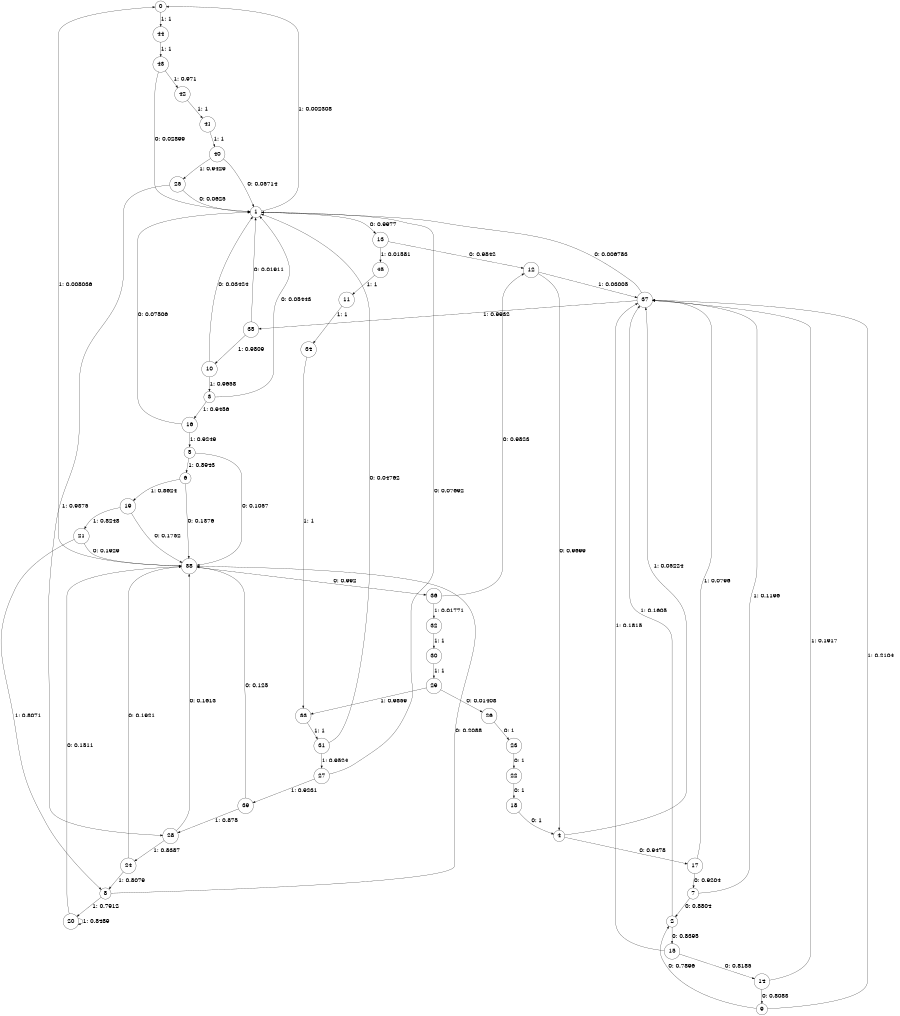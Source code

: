 digraph "ch4_face_source_L12" {
size = "6,8.5";
ratio = "fill";
node [shape = circle];
node [fontsize = 24];
edge [fontsize = 24];
0 -> 44 [label = "1: 1        "];
1 -> 13 [label = "0: 0.9977   "];
1 -> 0 [label = "1: 0.002308  "];
2 -> 15 [label = "0: 0.8395   "];
2 -> 37 [label = "1: 0.1605   "];
3 -> 1 [label = "0: 0.05443  "];
3 -> 16 [label = "1: 0.9456   "];
4 -> 17 [label = "0: 0.9478   "];
4 -> 37 [label = "1: 0.05224  "];
5 -> 38 [label = "0: 0.1057   "];
5 -> 6 [label = "1: 0.8943   "];
6 -> 38 [label = "0: 0.1376   "];
6 -> 19 [label = "1: 0.8624   "];
7 -> 2 [label = "0: 0.8804   "];
7 -> 37 [label = "1: 0.1196   "];
8 -> 38 [label = "0: 0.2088   "];
8 -> 20 [label = "1: 0.7912   "];
9 -> 2 [label = "0: 0.7896   "];
9 -> 37 [label = "1: 0.2104   "];
10 -> 1 [label = "0: 0.03424  "];
10 -> 3 [label = "1: 0.9658   "];
11 -> 34 [label = "1: 1        "];
12 -> 4 [label = "0: 0.9699   "];
12 -> 37 [label = "1: 0.03005  "];
13 -> 12 [label = "0: 0.9842   "];
13 -> 45 [label = "1: 0.01581  "];
14 -> 9 [label = "0: 0.8083   "];
14 -> 37 [label = "1: 0.1917   "];
15 -> 14 [label = "0: 0.8185   "];
15 -> 37 [label = "1: 0.1815   "];
16 -> 1 [label = "0: 0.07506  "];
16 -> 5 [label = "1: 0.9249   "];
17 -> 7 [label = "0: 0.9204   "];
17 -> 37 [label = "1: 0.0796   "];
18 -> 4 [label = "0: 1        "];
19 -> 38 [label = "0: 0.1752   "];
19 -> 21 [label = "1: 0.8248   "];
20 -> 38 [label = "0: 0.1511   "];
20 -> 20 [label = "1: 0.8489   "];
21 -> 38 [label = "0: 0.1929   "];
21 -> 8 [label = "1: 0.8071   "];
22 -> 18 [label = "0: 1        "];
23 -> 22 [label = "0: 1        "];
24 -> 38 [label = "0: 0.1921   "];
24 -> 8 [label = "1: 0.8079   "];
25 -> 1 [label = "0: 0.0625   "];
25 -> 28 [label = "1: 0.9375   "];
26 -> 23 [label = "0: 1        "];
27 -> 1 [label = "0: 0.07692  "];
27 -> 39 [label = "1: 0.9231   "];
28 -> 38 [label = "0: 0.1613   "];
28 -> 24 [label = "1: 0.8387   "];
29 -> 26 [label = "0: 0.01408  "];
29 -> 33 [label = "1: 0.9859   "];
30 -> 29 [label = "1: 1        "];
31 -> 1 [label = "0: 0.04762  "];
31 -> 27 [label = "1: 0.9524   "];
32 -> 30 [label = "1: 1        "];
33 -> 31 [label = "1: 1        "];
34 -> 33 [label = "1: 1        "];
35 -> 1 [label = "0: 0.01911  "];
35 -> 10 [label = "1: 0.9809   "];
36 -> 12 [label = "0: 0.9823   "];
36 -> 32 [label = "1: 0.01771  "];
37 -> 1 [label = "0: 0.006783  "];
37 -> 35 [label = "1: 0.9932   "];
38 -> 36 [label = "0: 0.992    "];
38 -> 0 [label = "1: 0.008036  "];
39 -> 38 [label = "0: 0.125    "];
39 -> 28 [label = "1: 0.875    "];
40 -> 1 [label = "0: 0.05714  "];
40 -> 25 [label = "1: 0.9429   "];
41 -> 40 [label = "1: 1        "];
42 -> 41 [label = "1: 1        "];
43 -> 1 [label = "0: 0.02899  "];
43 -> 42 [label = "1: 0.971    "];
44 -> 43 [label = "1: 1        "];
45 -> 11 [label = "1: 1        "];
}